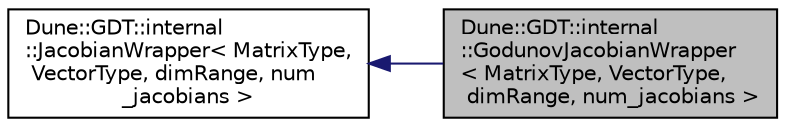 digraph "Dune::GDT::internal::GodunovJacobianWrapper&lt; MatrixType, VectorType, dimRange, num_jacobians &gt;"
{
  edge [fontname="Helvetica",fontsize="10",labelfontname="Helvetica",labelfontsize="10"];
  node [fontname="Helvetica",fontsize="10",shape=record];
  rankdir="LR";
  Node0 [label="Dune::GDT::internal\l::GodunovJacobianWrapper\l\< MatrixType, VectorType,\l dimRange, num_jacobians \>",height=0.2,width=0.4,color="black", fillcolor="grey75", style="filled", fontcolor="black"];
  Node1 -> Node0 [dir="back",color="midnightblue",fontsize="10",style="solid",fontname="Helvetica"];
  Node1 [label="Dune::GDT::internal\l::JacobianWrapper\< MatrixType,\l VectorType, dimRange, num\l_jacobians \>",height=0.2,width=0.4,color="black", fillcolor="white", style="filled",URL="$a02005.html"];
}
